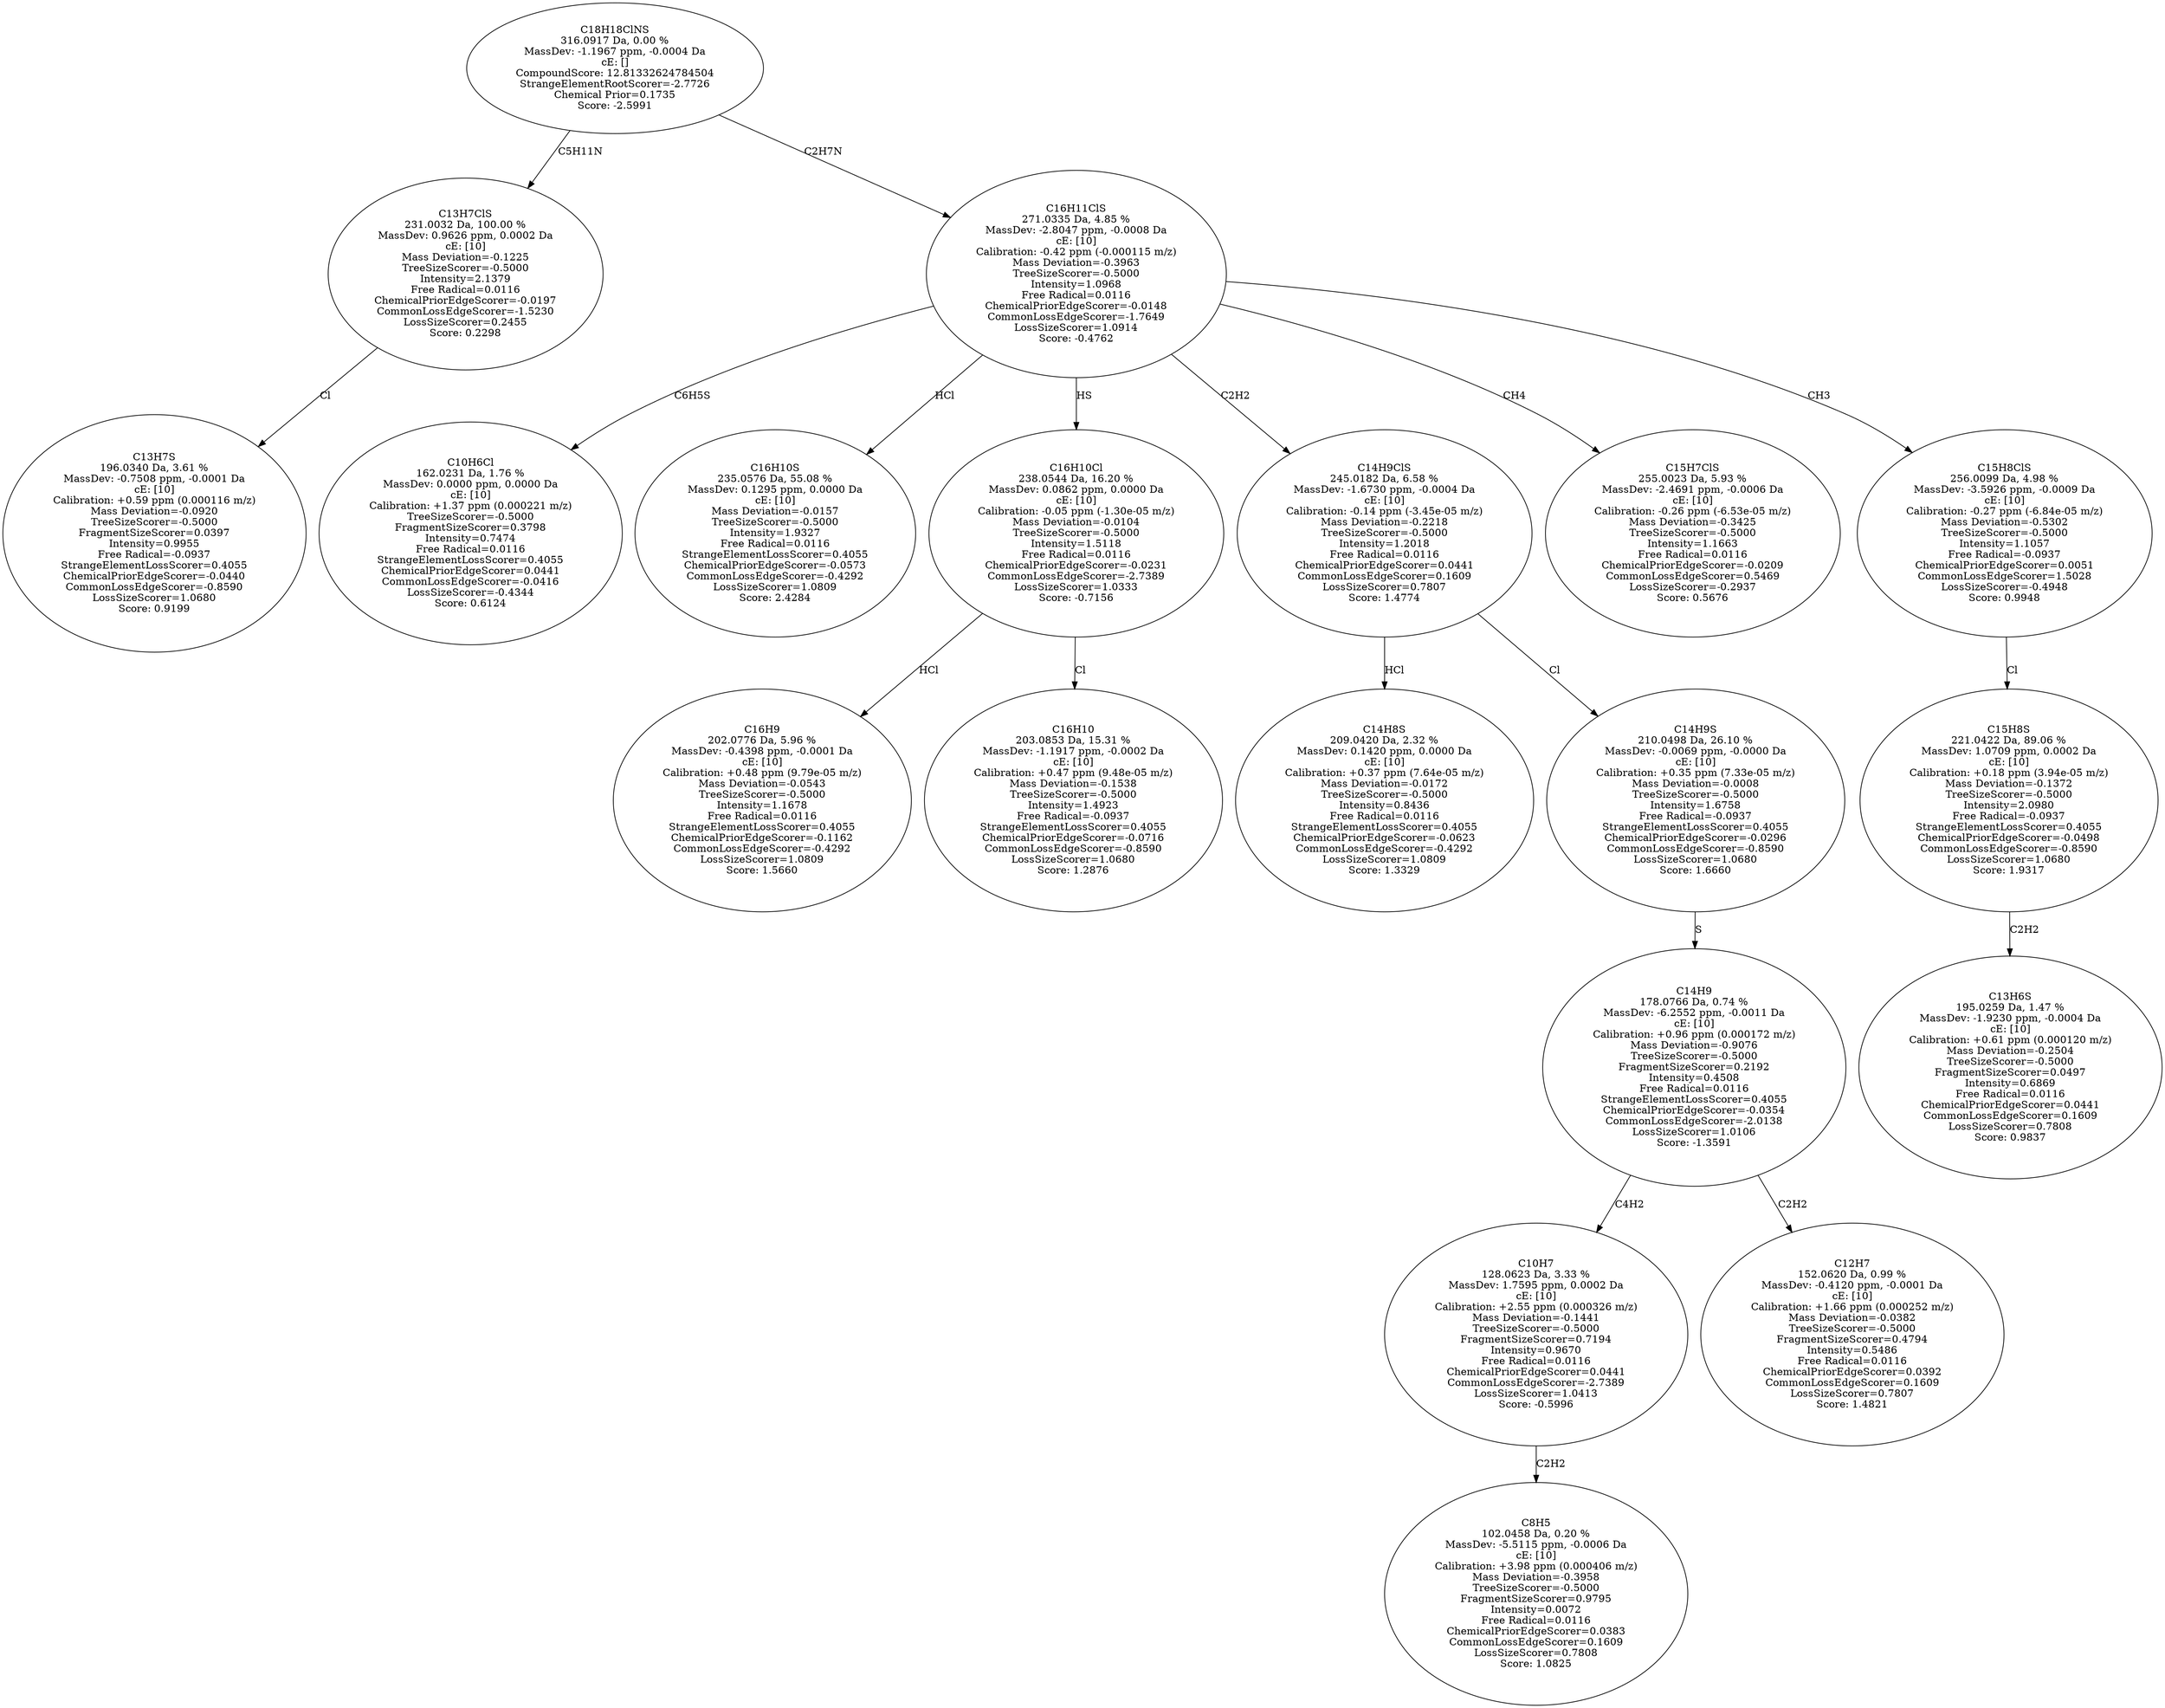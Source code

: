 strict digraph {
v1 [label="C13H7S\n196.0340 Da, 3.61 %\nMassDev: -0.7508 ppm, -0.0001 Da\ncE: [10]\nCalibration: +0.59 ppm (0.000116 m/z)\nMass Deviation=-0.0920\nTreeSizeScorer=-0.5000\nFragmentSizeScorer=0.0397\nIntensity=0.9955\nFree Radical=-0.0937\nStrangeElementLossScorer=0.4055\nChemicalPriorEdgeScorer=-0.0440\nCommonLossEdgeScorer=-0.8590\nLossSizeScorer=1.0680\nScore: 0.9199"];
v2 [label="C13H7ClS\n231.0032 Da, 100.00 %\nMassDev: 0.9626 ppm, 0.0002 Da\ncE: [10]\nMass Deviation=-0.1225\nTreeSizeScorer=-0.5000\nIntensity=2.1379\nFree Radical=0.0116\nChemicalPriorEdgeScorer=-0.0197\nCommonLossEdgeScorer=-1.5230\nLossSizeScorer=0.2455\nScore: 0.2298"];
v3 [label="C10H6Cl\n162.0231 Da, 1.76 %\nMassDev: 0.0000 ppm, 0.0000 Da\ncE: [10]\nCalibration: +1.37 ppm (0.000221 m/z)\nTreeSizeScorer=-0.5000\nFragmentSizeScorer=0.3798\nIntensity=0.7474\nFree Radical=0.0116\nStrangeElementLossScorer=0.4055\nChemicalPriorEdgeScorer=0.0441\nCommonLossEdgeScorer=-0.0416\nLossSizeScorer=-0.4344\nScore: 0.6124"];
v4 [label="C16H10S\n235.0576 Da, 55.08 %\nMassDev: 0.1295 ppm, 0.0000 Da\ncE: [10]\nMass Deviation=-0.0157\nTreeSizeScorer=-0.5000\nIntensity=1.9327\nFree Radical=0.0116\nStrangeElementLossScorer=0.4055\nChemicalPriorEdgeScorer=-0.0573\nCommonLossEdgeScorer=-0.4292\nLossSizeScorer=1.0809\nScore: 2.4284"];
v5 [label="C16H9\n202.0776 Da, 5.96 %\nMassDev: -0.4398 ppm, -0.0001 Da\ncE: [10]\nCalibration: +0.48 ppm (9.79e-05 m/z)\nMass Deviation=-0.0543\nTreeSizeScorer=-0.5000\nIntensity=1.1678\nFree Radical=0.0116\nStrangeElementLossScorer=0.4055\nChemicalPriorEdgeScorer=-0.1162\nCommonLossEdgeScorer=-0.4292\nLossSizeScorer=1.0809\nScore: 1.5660"];
v6 [label="C16H10\n203.0853 Da, 15.31 %\nMassDev: -1.1917 ppm, -0.0002 Da\ncE: [10]\nCalibration: +0.47 ppm (9.48e-05 m/z)\nMass Deviation=-0.1538\nTreeSizeScorer=-0.5000\nIntensity=1.4923\nFree Radical=-0.0937\nStrangeElementLossScorer=0.4055\nChemicalPriorEdgeScorer=-0.0716\nCommonLossEdgeScorer=-0.8590\nLossSizeScorer=1.0680\nScore: 1.2876"];
v7 [label="C16H10Cl\n238.0544 Da, 16.20 %\nMassDev: 0.0862 ppm, 0.0000 Da\ncE: [10]\nCalibration: -0.05 ppm (-1.30e-05 m/z)\nMass Deviation=-0.0104\nTreeSizeScorer=-0.5000\nIntensity=1.5118\nFree Radical=0.0116\nChemicalPriorEdgeScorer=-0.0231\nCommonLossEdgeScorer=-2.7389\nLossSizeScorer=1.0333\nScore: -0.7156"];
v8 [label="C14H8S\n209.0420 Da, 2.32 %\nMassDev: 0.1420 ppm, 0.0000 Da\ncE: [10]\nCalibration: +0.37 ppm (7.64e-05 m/z)\nMass Deviation=-0.0172\nTreeSizeScorer=-0.5000\nIntensity=0.8436\nFree Radical=0.0116\nStrangeElementLossScorer=0.4055\nChemicalPriorEdgeScorer=-0.0623\nCommonLossEdgeScorer=-0.4292\nLossSizeScorer=1.0809\nScore: 1.3329"];
v9 [label="C8H5\n102.0458 Da, 0.20 %\nMassDev: -5.5115 ppm, -0.0006 Da\ncE: [10]\nCalibration: +3.98 ppm (0.000406 m/z)\nMass Deviation=-0.3958\nTreeSizeScorer=-0.5000\nFragmentSizeScorer=0.9795\nIntensity=0.0072\nFree Radical=0.0116\nChemicalPriorEdgeScorer=0.0383\nCommonLossEdgeScorer=0.1609\nLossSizeScorer=0.7808\nScore: 1.0825"];
v10 [label="C10H7\n128.0623 Da, 3.33 %\nMassDev: 1.7595 ppm, 0.0002 Da\ncE: [10]\nCalibration: +2.55 ppm (0.000326 m/z)\nMass Deviation=-0.1441\nTreeSizeScorer=-0.5000\nFragmentSizeScorer=0.7194\nIntensity=0.9670\nFree Radical=0.0116\nChemicalPriorEdgeScorer=0.0441\nCommonLossEdgeScorer=-2.7389\nLossSizeScorer=1.0413\nScore: -0.5996"];
v11 [label="C12H7\n152.0620 Da, 0.99 %\nMassDev: -0.4120 ppm, -0.0001 Da\ncE: [10]\nCalibration: +1.66 ppm (0.000252 m/z)\nMass Deviation=-0.0382\nTreeSizeScorer=-0.5000\nFragmentSizeScorer=0.4794\nIntensity=0.5486\nFree Radical=0.0116\nChemicalPriorEdgeScorer=0.0392\nCommonLossEdgeScorer=0.1609\nLossSizeScorer=0.7807\nScore: 1.4821"];
v12 [label="C14H9\n178.0766 Da, 0.74 %\nMassDev: -6.2552 ppm, -0.0011 Da\ncE: [10]\nCalibration: +0.96 ppm (0.000172 m/z)\nMass Deviation=-0.9076\nTreeSizeScorer=-0.5000\nFragmentSizeScorer=0.2192\nIntensity=0.4508\nFree Radical=0.0116\nStrangeElementLossScorer=0.4055\nChemicalPriorEdgeScorer=-0.0354\nCommonLossEdgeScorer=-2.0138\nLossSizeScorer=1.0106\nScore: -1.3591"];
v13 [label="C14H9S\n210.0498 Da, 26.10 %\nMassDev: -0.0069 ppm, -0.0000 Da\ncE: [10]\nCalibration: +0.35 ppm (7.33e-05 m/z)\nMass Deviation=-0.0008\nTreeSizeScorer=-0.5000\nIntensity=1.6758\nFree Radical=-0.0937\nStrangeElementLossScorer=0.4055\nChemicalPriorEdgeScorer=-0.0296\nCommonLossEdgeScorer=-0.8590\nLossSizeScorer=1.0680\nScore: 1.6660"];
v14 [label="C14H9ClS\n245.0182 Da, 6.58 %\nMassDev: -1.6730 ppm, -0.0004 Da\ncE: [10]\nCalibration: -0.14 ppm (-3.45e-05 m/z)\nMass Deviation=-0.2218\nTreeSizeScorer=-0.5000\nIntensity=1.2018\nFree Radical=0.0116\nChemicalPriorEdgeScorer=0.0441\nCommonLossEdgeScorer=0.1609\nLossSizeScorer=0.7807\nScore: 1.4774"];
v15 [label="C15H7ClS\n255.0023 Da, 5.93 %\nMassDev: -2.4691 ppm, -0.0006 Da\ncE: [10]\nCalibration: -0.26 ppm (-6.53e-05 m/z)\nMass Deviation=-0.3425\nTreeSizeScorer=-0.5000\nIntensity=1.1663\nFree Radical=0.0116\nChemicalPriorEdgeScorer=-0.0209\nCommonLossEdgeScorer=0.5469\nLossSizeScorer=-0.2937\nScore: 0.5676"];
v16 [label="C13H6S\n195.0259 Da, 1.47 %\nMassDev: -1.9230 ppm, -0.0004 Da\ncE: [10]\nCalibration: +0.61 ppm (0.000120 m/z)\nMass Deviation=-0.2504\nTreeSizeScorer=-0.5000\nFragmentSizeScorer=0.0497\nIntensity=0.6869\nFree Radical=0.0116\nChemicalPriorEdgeScorer=0.0441\nCommonLossEdgeScorer=0.1609\nLossSizeScorer=0.7808\nScore: 0.9837"];
v17 [label="C15H8S\n221.0422 Da, 89.06 %\nMassDev: 1.0709 ppm, 0.0002 Da\ncE: [10]\nCalibration: +0.18 ppm (3.94e-05 m/z)\nMass Deviation=-0.1372\nTreeSizeScorer=-0.5000\nIntensity=2.0980\nFree Radical=-0.0937\nStrangeElementLossScorer=0.4055\nChemicalPriorEdgeScorer=-0.0498\nCommonLossEdgeScorer=-0.8590\nLossSizeScorer=1.0680\nScore: 1.9317"];
v18 [label="C15H8ClS\n256.0099 Da, 4.98 %\nMassDev: -3.5926 ppm, -0.0009 Da\ncE: [10]\nCalibration: -0.27 ppm (-6.84e-05 m/z)\nMass Deviation=-0.5302\nTreeSizeScorer=-0.5000\nIntensity=1.1057\nFree Radical=-0.0937\nChemicalPriorEdgeScorer=0.0051\nCommonLossEdgeScorer=1.5028\nLossSizeScorer=-0.4948\nScore: 0.9948"];
v19 [label="C16H11ClS\n271.0335 Da, 4.85 %\nMassDev: -2.8047 ppm, -0.0008 Da\ncE: [10]\nCalibration: -0.42 ppm (-0.000115 m/z)\nMass Deviation=-0.3963\nTreeSizeScorer=-0.5000\nIntensity=1.0968\nFree Radical=0.0116\nChemicalPriorEdgeScorer=-0.0148\nCommonLossEdgeScorer=-1.7649\nLossSizeScorer=1.0914\nScore: -0.4762"];
v20 [label="C18H18ClNS\n316.0917 Da, 0.00 %\nMassDev: -1.1967 ppm, -0.0004 Da\ncE: []\nCompoundScore: 12.81332624784504\nStrangeElementRootScorer=-2.7726\nChemical Prior=0.1735\nScore: -2.5991"];
v2 -> v1 [label="Cl"];
v20 -> v2 [label="C5H11N"];
v19 -> v3 [label="C6H5S"];
v19 -> v4 [label="HCl"];
v7 -> v5 [label="HCl"];
v7 -> v6 [label="Cl"];
v19 -> v7 [label="HS"];
v14 -> v8 [label="HCl"];
v10 -> v9 [label="C2H2"];
v12 -> v10 [label="C4H2"];
v12 -> v11 [label="C2H2"];
v13 -> v12 [label="S"];
v14 -> v13 [label="Cl"];
v19 -> v14 [label="C2H2"];
v19 -> v15 [label="CH4"];
v17 -> v16 [label="C2H2"];
v18 -> v17 [label="Cl"];
v19 -> v18 [label="CH3"];
v20 -> v19 [label="C2H7N"];
}